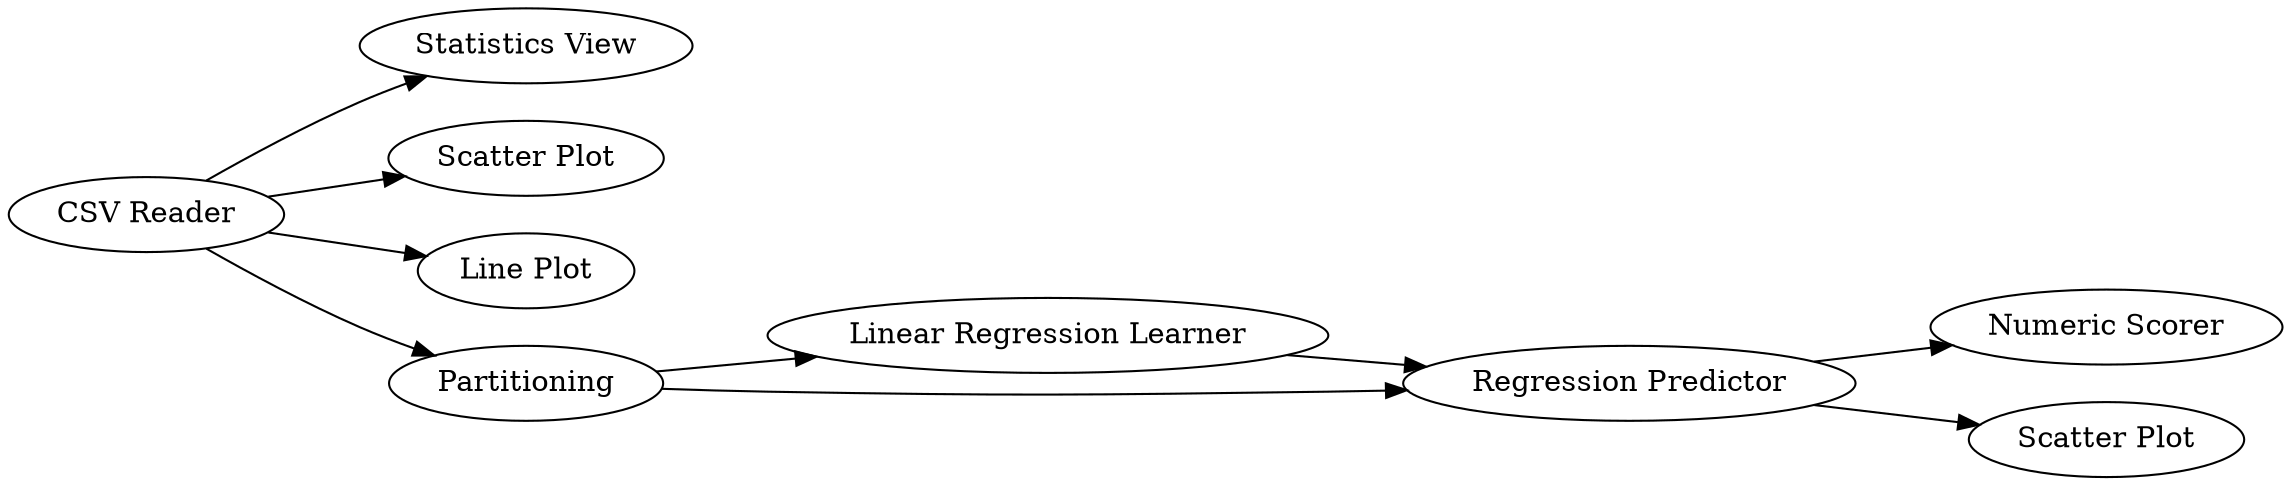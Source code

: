 digraph {
	1 [label="CSV Reader"]
	2 [label="Statistics View"]
	3 [label="Scatter Plot"]
	4 [label="Line Plot"]
	5 [label=Partitioning]
	6 [label="Linear Regression Learner"]
	7 [label="Regression Predictor"]
	9 [label="Numeric Scorer"]
	10 [label="Scatter Plot"]
	1 -> 3
	1 -> 2
	1 -> 5
	1 -> 4
	5 -> 7
	5 -> 6
	6 -> 7
	7 -> 10
	7 -> 9
	rankdir=LR
}
